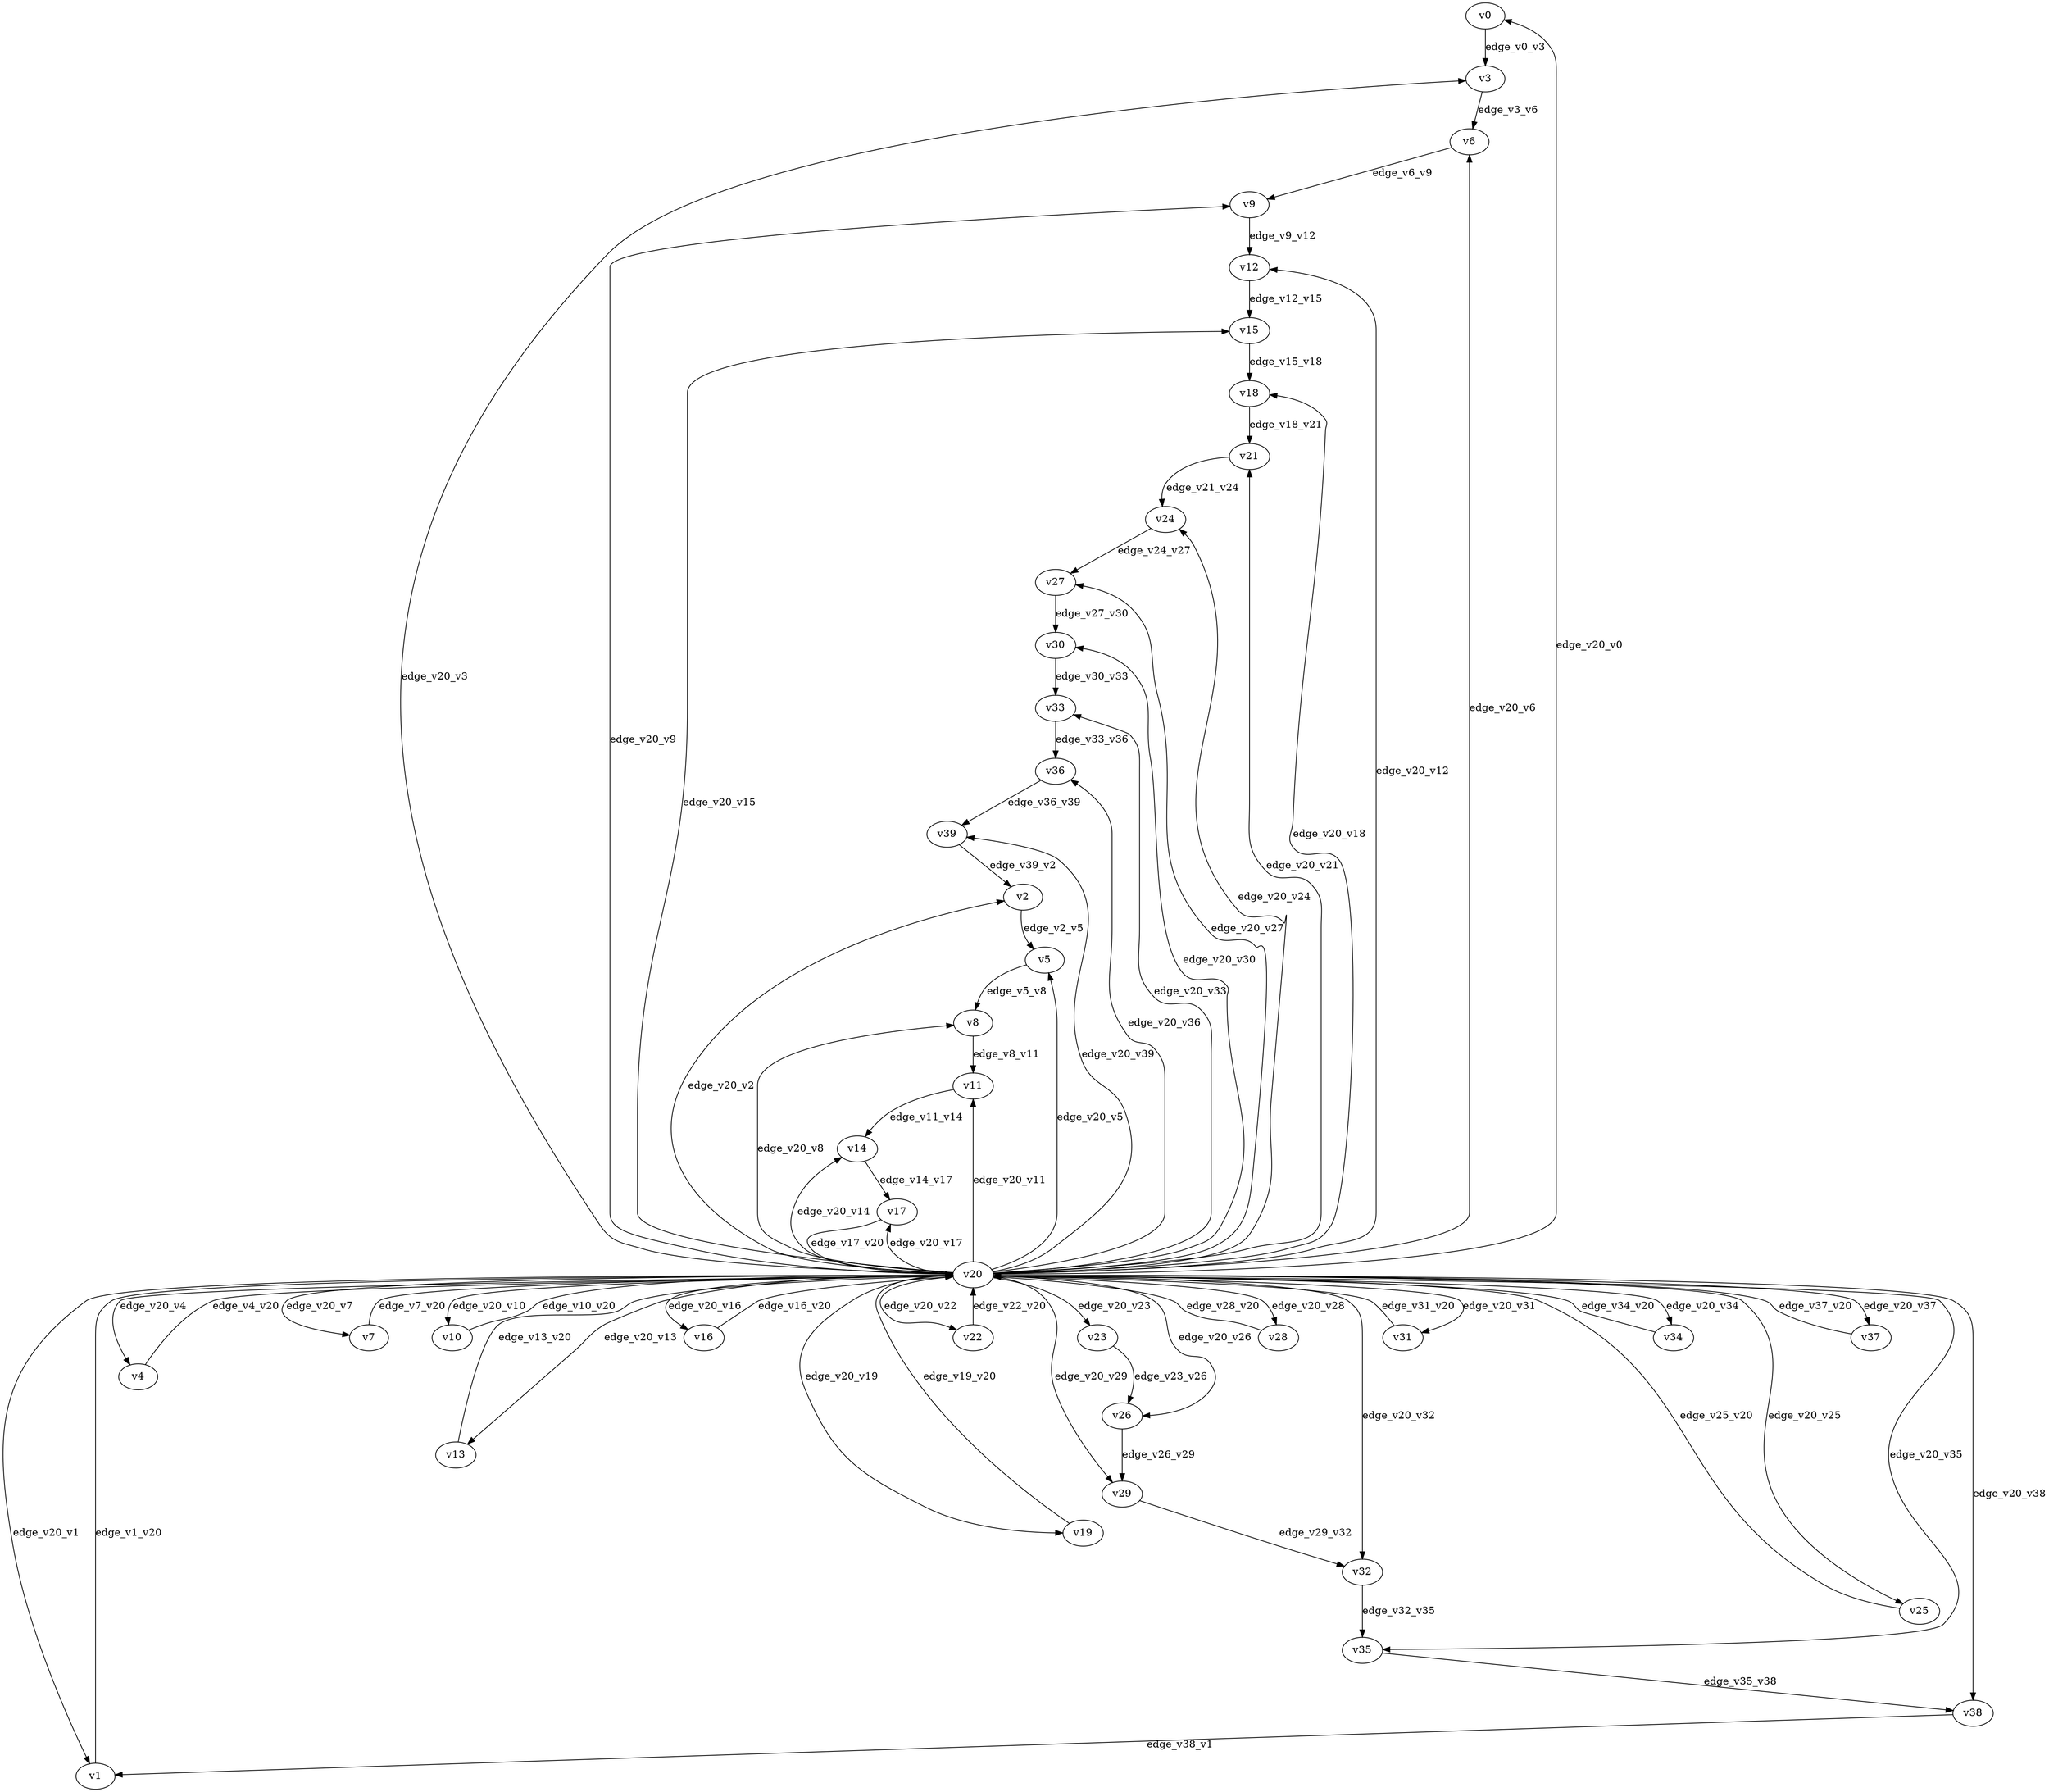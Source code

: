 digraph test050 {
    // Discounted game test case
    // Vertex properties: name [player=X]
    // Edge properties: [weight=Y, discount=Z]

    v0 [name="v0", player=0];
    v1 [name="v1", player=1];
    v2 [name="v2", player=0];
    v3 [name="v3", player=1];
    v4 [name="v4", player=0];
    v5 [name="v5", player=1];
    v6 [name="v6", player=0];
    v7 [name="v7", player=1];
    v8 [name="v8", player=0];
    v9 [name="v9", player=1];
    v10 [name="v10", player=0];
    v11 [name="v11", player=1];
    v12 [name="v12", player=0];
    v13 [name="v13", player=1];
    v14 [name="v14", player=0];
    v15 [name="v15", player=1];
    v16 [name="v16", player=0];
    v17 [name="v17", player=1];
    v18 [name="v18", player=0];
    v19 [name="v19", player=1];
    v20 [name="v20", player=0];
    v21 [name="v21", player=1];
    v22 [name="v22", player=0];
    v23 [name="v23", player=1];
    v24 [name="v24", player=0];
    v25 [name="v25", player=1];
    v26 [name="v26", player=0];
    v27 [name="v27", player=1];
    v28 [name="v28", player=0];
    v29 [name="v29", player=1];
    v30 [name="v30", player=0];
    v31 [name="v31", player=1];
    v32 [name="v32", player=0];
    v33 [name="v33", player=1];
    v34 [name="v34", player=0];
    v35 [name="v35", player=1];
    v36 [name="v36", player=0];
    v37 [name="v37", player=1];
    v38 [name="v38", player=0];
    v39 [name="v39", player=1];

    v20 -> v0 [label="edge_v20_v0", weight=2.03, discount=0.306];
    v20 -> v1 [label="edge_v20_v1", weight=0.66, discount=0.306];
    v1 -> v20 [label="edge_v1_v20", weight=1.71, discount=0.306];
    v20 -> v2 [label="edge_v20_v2", weight=-1.81, discount=0.306];
    v20 -> v3 [label="edge_v20_v3", weight=-0.40, discount=0.306];
    v20 -> v4 [label="edge_v20_v4", weight=-4.83, discount=0.306];
    v4 -> v20 [label="edge_v4_v20", weight=-6.55, discount=0.306];
    v20 -> v5 [label="edge_v20_v5", weight=7.33, discount=0.306];
    v20 -> v6 [label="edge_v20_v6", weight=5.70, discount=0.306];
    v20 -> v7 [label="edge_v20_v7", weight=5.93, discount=0.306];
    v7 -> v20 [label="edge_v7_v20", weight=6.46, discount=0.306];
    v20 -> v8 [label="edge_v20_v8", weight=6.30, discount=0.306];
    v20 -> v9 [label="edge_v20_v9", weight=2.47, discount=0.306];
    v20 -> v10 [label="edge_v20_v10", weight=4.09, discount=0.306];
    v10 -> v20 [label="edge_v10_v20", weight=2.80, discount=0.306];
    v20 -> v11 [label="edge_v20_v11", weight=9.52, discount=0.306];
    v20 -> v12 [label="edge_v20_v12", weight=5.12, discount=0.306];
    v20 -> v13 [label="edge_v20_v13", weight=0.51, discount=0.306];
    v13 -> v20 [label="edge_v13_v20", weight=0.50, discount=0.306];
    v20 -> v14 [label="edge_v20_v14", weight=2.44, discount=0.306];
    v20 -> v15 [label="edge_v20_v15", weight=1.52, discount=0.306];
    v20 -> v16 [label="edge_v20_v16", weight=9.50, discount=0.306];
    v16 -> v20 [label="edge_v16_v20", weight=7.81, discount=0.306];
    v20 -> v17 [label="edge_v20_v17", weight=1.38, discount=0.306];
    v20 -> v18 [label="edge_v20_v18", weight=-0.87, discount=0.306];
    v20 -> v19 [label="edge_v20_v19", weight=-4.30, discount=0.306];
    v19 -> v20 [label="edge_v19_v20", weight=-2.41, discount=0.306];
    v20 -> v21 [label="edge_v20_v21", weight=2.66, discount=0.306];
    v20 -> v22 [label="edge_v20_v22", weight=8.12, discount=0.306];
    v22 -> v20 [label="edge_v22_v20", weight=9.95, discount=0.306];
    v20 -> v23 [label="edge_v20_v23", weight=5.79, discount=0.306];
    v20 -> v24 [label="edge_v20_v24", weight=-0.29, discount=0.306];
    v20 -> v25 [label="edge_v20_v25", weight=-5.51, discount=0.306];
    v25 -> v20 [label="edge_v25_v20", weight=-2.91, discount=0.306];
    v20 -> v26 [label="edge_v20_v26", weight=0.92, discount=0.306];
    v20 -> v27 [label="edge_v20_v27", weight=0.51, discount=0.306];
    v20 -> v28 [label="edge_v20_v28", weight=6.55, discount=0.306];
    v28 -> v20 [label="edge_v28_v20", weight=4.83, discount=0.306];
    v20 -> v29 [label="edge_v20_v29", weight=2.98, discount=0.306];
    v20 -> v30 [label="edge_v20_v30", weight=-5.74, discount=0.306];
    v20 -> v31 [label="edge_v20_v31", weight=1.23, discount=0.306];
    v31 -> v20 [label="edge_v31_v20", weight=4.15, discount=0.306];
    v20 -> v32 [label="edge_v20_v32", weight=5.64, discount=0.306];
    v20 -> v33 [label="edge_v20_v33", weight=1.20, discount=0.306];
    v20 -> v34 [label="edge_v20_v34", weight=7.66, discount=0.306];
    v34 -> v20 [label="edge_v34_v20", weight=5.04, discount=0.306];
    v20 -> v35 [label="edge_v20_v35", weight=-1.33, discount=0.306];
    v20 -> v36 [label="edge_v20_v36", weight=1.84, discount=0.306];
    v20 -> v37 [label="edge_v20_v37", weight=4.86, discount=0.306];
    v37 -> v20 [label="edge_v37_v20", weight=3.47, discount=0.306];
    v20 -> v38 [label="edge_v20_v38", weight=1.29, discount=0.306];
    v20 -> v39 [label="edge_v20_v39", weight=-4.74, discount=0.306];
    v0 -> v3 [label="edge_v0_v3", weight=3.62, discount=0.306];
    v2 -> v5 [label="edge_v2_v5", weight=1.56, discount=0.306];
    v3 -> v6 [label="edge_v3_v6", weight=0.38, discount=0.306];
    v5 -> v8 [label="edge_v5_v8", weight=5.89, discount=0.306];
    v6 -> v9 [label="edge_v6_v9", weight=1.64, discount=0.306];
    v8 -> v11 [label="edge_v8_v11", weight=4.46, discount=0.306];
    v9 -> v12 [label="edge_v9_v12", weight=5.78, discount=0.306];
    v11 -> v14 [label="edge_v11_v14", weight=-1.86, discount=0.306];
    v12 -> v15 [label="edge_v12_v15", weight=5.31, discount=0.306];
    v14 -> v17 [label="edge_v14_v17", weight=-1.66, discount=0.306];
    v15 -> v18 [label="edge_v15_v18", weight=4.36, discount=0.306];
    v17 -> v20 [label="edge_v17_v20", weight=3.37, discount=0.306];
    v18 -> v21 [label="edge_v18_v21", weight=4.89, discount=0.306];
    v21 -> v24 [label="edge_v21_v24", weight=4.24, discount=0.306];
    v23 -> v26 [label="edge_v23_v26", weight=2.22, discount=0.306];
    v24 -> v27 [label="edge_v24_v27", weight=-1.91, discount=0.306];
    v26 -> v29 [label="edge_v26_v29", weight=6.21, discount=0.306];
    v27 -> v30 [label="edge_v27_v30", weight=3.73, discount=0.306];
    v29 -> v32 [label="edge_v29_v32", weight=0.23, discount=0.306];
    v30 -> v33 [label="edge_v30_v33", weight=5.61, discount=0.306];
    v32 -> v35 [label="edge_v32_v35", weight=3.05, discount=0.306];
    v33 -> v36 [label="edge_v33_v36", weight=4.86, discount=0.306];
    v35 -> v38 [label="edge_v35_v38", weight=-0.82, discount=0.306];
    v36 -> v39 [label="edge_v36_v39", weight=0.12, discount=0.306];
    v38 -> v1 [label="edge_v38_v1", weight=-1.90, discount=0.306];
    v39 -> v2 [label="edge_v39_v2", weight=-0.93, discount=0.306];
}
